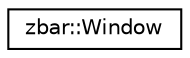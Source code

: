 digraph G
{
  edge [fontname="Helvetica",fontsize="10",labelfontname="Helvetica",labelfontsize="10"];
  node [fontname="Helvetica",fontsize="10",shape=record];
  rankdir=LR;
  Node1 [label="zbar::Window",height=0.2,width=0.4,color="black", fillcolor="white", style="filled",URL="$classzbar_1_1_window.html"];
}
